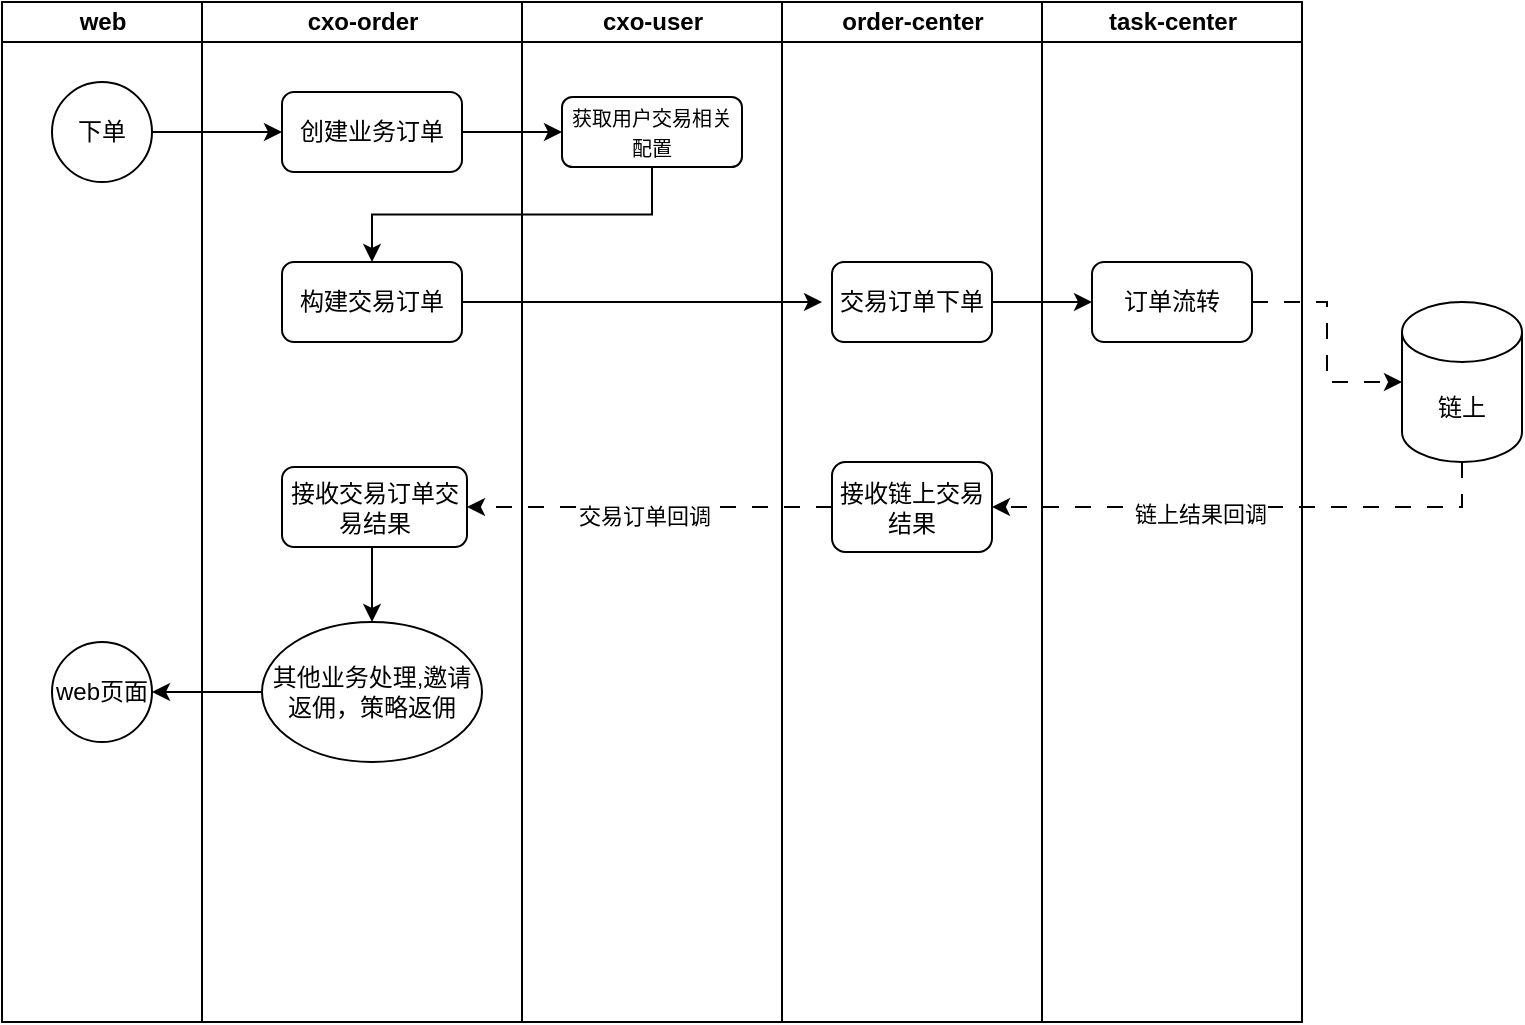 <mxfile version="27.0.1">
  <diagram name="第 1 页" id="wkEFEvMQbcb6Iirog6Ge">
    <mxGraphModel dx="1426" dy="791" grid="1" gridSize="10" guides="1" tooltips="1" connect="1" arrows="1" fold="1" page="1" pageScale="1" pageWidth="827" pageHeight="1169" math="0" shadow="0">
      <root>
        <mxCell id="0" />
        <mxCell id="1" parent="0" />
        <mxCell id="xp_wefksQ9KYBnecpLCK-5" value="web" style="swimlane;startSize=20;html=1;" vertex="1" parent="1">
          <mxGeometry x="40" y="50" width="100" height="510" as="geometry" />
        </mxCell>
        <mxCell id="xp_wefksQ9KYBnecpLCK-10" value="下单" style="ellipse;whiteSpace=wrap;html=1;aspect=fixed;" vertex="1" parent="xp_wefksQ9KYBnecpLCK-5">
          <mxGeometry x="25" y="40" width="50" height="50" as="geometry" />
        </mxCell>
        <mxCell id="xp_wefksQ9KYBnecpLCK-22" value="web页面" style="ellipse;whiteSpace=wrap;html=1;aspect=fixed;" vertex="1" parent="xp_wefksQ9KYBnecpLCK-5">
          <mxGeometry x="25" y="320" width="50" height="50" as="geometry" />
        </mxCell>
        <mxCell id="xp_wefksQ9KYBnecpLCK-8" value="cxo-user" style="swimlane;startSize=20;html=1;" vertex="1" parent="1">
          <mxGeometry x="300" y="50" width="130" height="510" as="geometry" />
        </mxCell>
        <mxCell id="xp_wefksQ9KYBnecpLCK-13" value="&lt;font style=&quot;font-size: 10px;&quot;&gt;获取用户交易相关配置&lt;/font&gt;" style="rounded=1;whiteSpace=wrap;html=1;" vertex="1" parent="xp_wefksQ9KYBnecpLCK-8">
          <mxGeometry x="20" y="47.5" width="90" height="35" as="geometry" />
        </mxCell>
        <mxCell id="xp_wefksQ9KYBnecpLCK-9" value="cxo-order" style="swimlane;startSize=20;html=1;" vertex="1" parent="1">
          <mxGeometry x="140" y="50" width="160" height="510" as="geometry" />
        </mxCell>
        <mxCell id="xp_wefksQ9KYBnecpLCK-12" value="创建业务订单" style="rounded=1;whiteSpace=wrap;html=1;" vertex="1" parent="xp_wefksQ9KYBnecpLCK-9">
          <mxGeometry x="40" y="45" width="90" height="40" as="geometry" />
        </mxCell>
        <mxCell id="xp_wefksQ9KYBnecpLCK-26" style="edgeStyle=orthogonalEdgeStyle;rounded=0;orthogonalLoop=1;jettySize=auto;html=1;exitX=1;exitY=0.5;exitDx=0;exitDy=0;" edge="1" parent="xp_wefksQ9KYBnecpLCK-9" source="xp_wefksQ9KYBnecpLCK-14">
          <mxGeometry relative="1" as="geometry">
            <mxPoint x="310" y="150" as="targetPoint" />
          </mxGeometry>
        </mxCell>
        <mxCell id="xp_wefksQ9KYBnecpLCK-14" value="构建交易订单" style="rounded=1;whiteSpace=wrap;html=1;" vertex="1" parent="xp_wefksQ9KYBnecpLCK-9">
          <mxGeometry x="40" y="130" width="90" height="40" as="geometry" />
        </mxCell>
        <mxCell id="xp_wefksQ9KYBnecpLCK-34" style="edgeStyle=orthogonalEdgeStyle;rounded=0;orthogonalLoop=1;jettySize=auto;html=1;exitX=0.5;exitY=1;exitDx=0;exitDy=0;entryX=0.5;entryY=0;entryDx=0;entryDy=0;" edge="1" parent="xp_wefksQ9KYBnecpLCK-9" source="xp_wefksQ9KYBnecpLCK-20" target="xp_wefksQ9KYBnecpLCK-21">
          <mxGeometry relative="1" as="geometry" />
        </mxCell>
        <mxCell id="xp_wefksQ9KYBnecpLCK-20" value="接收交易订单交易结果" style="rounded=1;whiteSpace=wrap;html=1;" vertex="1" parent="xp_wefksQ9KYBnecpLCK-9">
          <mxGeometry x="40" y="232.5" width="92.5" height="40" as="geometry" />
        </mxCell>
        <mxCell id="xp_wefksQ9KYBnecpLCK-21" value="其他业务处理,邀请返佣，策略返佣" style="ellipse;whiteSpace=wrap;html=1;" vertex="1" parent="xp_wefksQ9KYBnecpLCK-9">
          <mxGeometry x="30" y="310" width="110" height="70" as="geometry" />
        </mxCell>
        <mxCell id="xp_wefksQ9KYBnecpLCK-11" value="order-center" style="swimlane;startSize=20;html=1;" vertex="1" parent="1">
          <mxGeometry x="430" y="50" width="130" height="510" as="geometry" />
        </mxCell>
        <mxCell id="xp_wefksQ9KYBnecpLCK-16" value="交易订单下单" style="rounded=1;whiteSpace=wrap;html=1;" vertex="1" parent="xp_wefksQ9KYBnecpLCK-11">
          <mxGeometry x="25" y="130" width="80" height="40" as="geometry" />
        </mxCell>
        <mxCell id="xp_wefksQ9KYBnecpLCK-18" value="接收链上交易结果" style="rounded=1;whiteSpace=wrap;html=1;" vertex="1" parent="xp_wefksQ9KYBnecpLCK-11">
          <mxGeometry x="25" y="230" width="80" height="45" as="geometry" />
        </mxCell>
        <mxCell id="xp_wefksQ9KYBnecpLCK-15" value="task-center" style="swimlane;startSize=20;html=1;" vertex="1" parent="1">
          <mxGeometry x="560" y="50" width="130" height="510" as="geometry" />
        </mxCell>
        <mxCell id="xp_wefksQ9KYBnecpLCK-17" value="订单流转" style="rounded=1;whiteSpace=wrap;html=1;" vertex="1" parent="xp_wefksQ9KYBnecpLCK-15">
          <mxGeometry x="25" y="130" width="80" height="40" as="geometry" />
        </mxCell>
        <mxCell id="xp_wefksQ9KYBnecpLCK-30" style="edgeStyle=orthogonalEdgeStyle;rounded=0;orthogonalLoop=1;jettySize=auto;html=1;exitX=0.5;exitY=1;exitDx=0;exitDy=0;exitPerimeter=0;entryX=1;entryY=0.5;entryDx=0;entryDy=0;dashed=1;dashPattern=8 8;" edge="1" parent="1" source="xp_wefksQ9KYBnecpLCK-19" target="xp_wefksQ9KYBnecpLCK-18">
          <mxGeometry relative="1" as="geometry" />
        </mxCell>
        <mxCell id="xp_wefksQ9KYBnecpLCK-31" value="链上结果回调" style="edgeLabel;html=1;align=center;verticalAlign=middle;resizable=0;points=[];" vertex="1" connectable="0" parent="xp_wefksQ9KYBnecpLCK-30">
          <mxGeometry x="0.192" y="3" relative="1" as="geometry">
            <mxPoint as="offset" />
          </mxGeometry>
        </mxCell>
        <mxCell id="xp_wefksQ9KYBnecpLCK-19" value="链上" style="shape=cylinder3;whiteSpace=wrap;html=1;boundedLbl=1;backgroundOutline=1;size=15;" vertex="1" parent="1">
          <mxGeometry x="740" y="200" width="60" height="80" as="geometry" />
        </mxCell>
        <mxCell id="xp_wefksQ9KYBnecpLCK-23" style="edgeStyle=orthogonalEdgeStyle;rounded=0;orthogonalLoop=1;jettySize=auto;html=1;exitX=1;exitY=0.5;exitDx=0;exitDy=0;entryX=0;entryY=0.5;entryDx=0;entryDy=0;" edge="1" parent="1" source="xp_wefksQ9KYBnecpLCK-10" target="xp_wefksQ9KYBnecpLCK-12">
          <mxGeometry relative="1" as="geometry" />
        </mxCell>
        <mxCell id="xp_wefksQ9KYBnecpLCK-24" style="edgeStyle=orthogonalEdgeStyle;rounded=0;orthogonalLoop=1;jettySize=auto;html=1;exitX=1;exitY=0.5;exitDx=0;exitDy=0;entryX=0;entryY=0.5;entryDx=0;entryDy=0;" edge="1" parent="1" source="xp_wefksQ9KYBnecpLCK-12" target="xp_wefksQ9KYBnecpLCK-13">
          <mxGeometry relative="1" as="geometry" />
        </mxCell>
        <mxCell id="xp_wefksQ9KYBnecpLCK-25" style="edgeStyle=orthogonalEdgeStyle;rounded=0;orthogonalLoop=1;jettySize=auto;html=1;exitX=0.5;exitY=1;exitDx=0;exitDy=0;entryX=0.5;entryY=0;entryDx=0;entryDy=0;" edge="1" parent="1" source="xp_wefksQ9KYBnecpLCK-13" target="xp_wefksQ9KYBnecpLCK-14">
          <mxGeometry relative="1" as="geometry" />
        </mxCell>
        <mxCell id="xp_wefksQ9KYBnecpLCK-28" style="edgeStyle=orthogonalEdgeStyle;rounded=0;orthogonalLoop=1;jettySize=auto;html=1;exitX=1;exitY=0.5;exitDx=0;exitDy=0;entryX=0;entryY=0.5;entryDx=0;entryDy=0;" edge="1" parent="1" source="xp_wefksQ9KYBnecpLCK-16" target="xp_wefksQ9KYBnecpLCK-17">
          <mxGeometry relative="1" as="geometry" />
        </mxCell>
        <mxCell id="xp_wefksQ9KYBnecpLCK-29" style="edgeStyle=orthogonalEdgeStyle;rounded=0;orthogonalLoop=1;jettySize=auto;html=1;exitX=1;exitY=0.5;exitDx=0;exitDy=0;dashed=1;dashPattern=8 8;" edge="1" parent="1" source="xp_wefksQ9KYBnecpLCK-17" target="xp_wefksQ9KYBnecpLCK-19">
          <mxGeometry relative="1" as="geometry" />
        </mxCell>
        <mxCell id="xp_wefksQ9KYBnecpLCK-32" style="edgeStyle=orthogonalEdgeStyle;rounded=0;orthogonalLoop=1;jettySize=auto;html=1;exitX=0;exitY=0.5;exitDx=0;exitDy=0;entryX=1;entryY=0.5;entryDx=0;entryDy=0;dashed=1;dashPattern=8 8;" edge="1" parent="1" source="xp_wefksQ9KYBnecpLCK-18" target="xp_wefksQ9KYBnecpLCK-20">
          <mxGeometry relative="1" as="geometry" />
        </mxCell>
        <mxCell id="xp_wefksQ9KYBnecpLCK-33" value="交易订单回调" style="edgeLabel;html=1;align=center;verticalAlign=middle;resizable=0;points=[];" vertex="1" connectable="0" parent="xp_wefksQ9KYBnecpLCK-32">
          <mxGeometry x="0.03" y="4" relative="1" as="geometry">
            <mxPoint as="offset" />
          </mxGeometry>
        </mxCell>
        <mxCell id="xp_wefksQ9KYBnecpLCK-35" style="edgeStyle=orthogonalEdgeStyle;rounded=0;orthogonalLoop=1;jettySize=auto;html=1;exitX=0;exitY=0.5;exitDx=0;exitDy=0;entryX=1;entryY=0.5;entryDx=0;entryDy=0;" edge="1" parent="1" source="xp_wefksQ9KYBnecpLCK-21" target="xp_wefksQ9KYBnecpLCK-22">
          <mxGeometry relative="1" as="geometry" />
        </mxCell>
      </root>
    </mxGraphModel>
  </diagram>
</mxfile>
